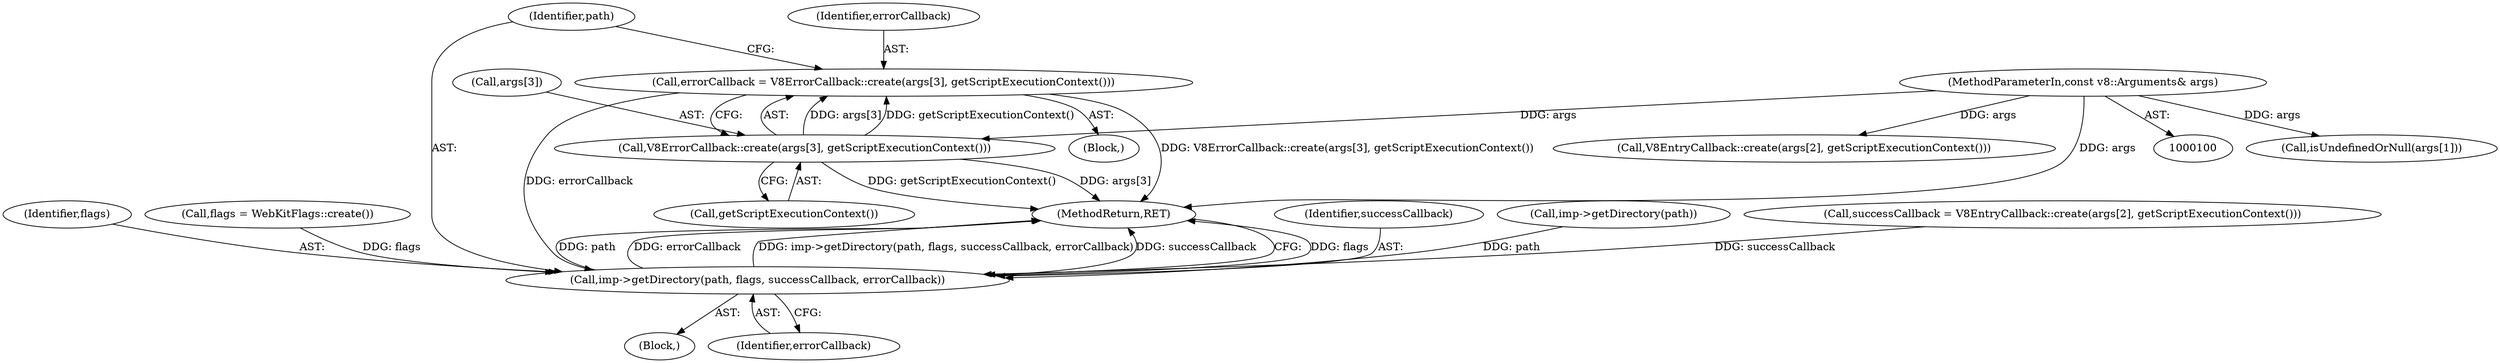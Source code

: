 digraph "0_Chrome_e9372a1bfd3588a80fcf49aa07321f0971dd6091_50@API" {
"1000228" [label="(Call,errorCallback = V8ErrorCallback::create(args[3], getScriptExecutionContext()))"];
"1000230" [label="(Call,V8ErrorCallback::create(args[3], getScriptExecutionContext()))"];
"1000101" [label="(MethodParameterIn,const v8::Arguments& args)"];
"1000235" [label="(Call,imp->getDirectory(path, flags, successCallback, errorCallback))"];
"1000102" [label="(Block,)"];
"1000231" [label="(Call,args[3])"];
"1000237" [label="(Identifier,flags)"];
"1000235" [label="(Call,imp->getDirectory(path, flags, successCallback, errorCallback))"];
"1000134" [label="(Call,flags = WebKitFlags::create())"];
"1000101" [label="(MethodParameterIn,const v8::Arguments& args)"];
"1000128" [label="(Call,isUndefinedOrNull(args[1]))"];
"1000236" [label="(Identifier,path)"];
"1000220" [label="(Block,)"];
"1000240" [label="(MethodReturn,RET)"];
"1000238" [label="(Identifier,successCallback)"];
"1000230" [label="(Call,V8ErrorCallback::create(args[3], getScriptExecutionContext()))"];
"1000204" [label="(Call,V8EntryCallback::create(args[2], getScriptExecutionContext()))"];
"1000239" [label="(Identifier,errorCallback)"];
"1000122" [label="(Call,imp->getDirectory(path))"];
"1000202" [label="(Call,successCallback = V8EntryCallback::create(args[2], getScriptExecutionContext()))"];
"1000229" [label="(Identifier,errorCallback)"];
"1000234" [label="(Call,getScriptExecutionContext())"];
"1000228" [label="(Call,errorCallback = V8ErrorCallback::create(args[3], getScriptExecutionContext()))"];
"1000228" -> "1000220"  [label="AST: "];
"1000228" -> "1000230"  [label="CFG: "];
"1000229" -> "1000228"  [label="AST: "];
"1000230" -> "1000228"  [label="AST: "];
"1000236" -> "1000228"  [label="CFG: "];
"1000228" -> "1000240"  [label="DDG: V8ErrorCallback::create(args[3], getScriptExecutionContext())"];
"1000230" -> "1000228"  [label="DDG: args[3]"];
"1000230" -> "1000228"  [label="DDG: getScriptExecutionContext()"];
"1000228" -> "1000235"  [label="DDG: errorCallback"];
"1000230" -> "1000234"  [label="CFG: "];
"1000231" -> "1000230"  [label="AST: "];
"1000234" -> "1000230"  [label="AST: "];
"1000230" -> "1000240"  [label="DDG: args[3]"];
"1000230" -> "1000240"  [label="DDG: getScriptExecutionContext()"];
"1000101" -> "1000230"  [label="DDG: args"];
"1000101" -> "1000100"  [label="AST: "];
"1000101" -> "1000240"  [label="DDG: args"];
"1000101" -> "1000128"  [label="DDG: args"];
"1000101" -> "1000204"  [label="DDG: args"];
"1000235" -> "1000102"  [label="AST: "];
"1000235" -> "1000239"  [label="CFG: "];
"1000236" -> "1000235"  [label="AST: "];
"1000237" -> "1000235"  [label="AST: "];
"1000238" -> "1000235"  [label="AST: "];
"1000239" -> "1000235"  [label="AST: "];
"1000240" -> "1000235"  [label="CFG: "];
"1000235" -> "1000240"  [label="DDG: flags"];
"1000235" -> "1000240"  [label="DDG: path"];
"1000235" -> "1000240"  [label="DDG: errorCallback"];
"1000235" -> "1000240"  [label="DDG: imp->getDirectory(path, flags, successCallback, errorCallback)"];
"1000235" -> "1000240"  [label="DDG: successCallback"];
"1000122" -> "1000235"  [label="DDG: path"];
"1000134" -> "1000235"  [label="DDG: flags"];
"1000202" -> "1000235"  [label="DDG: successCallback"];
}
